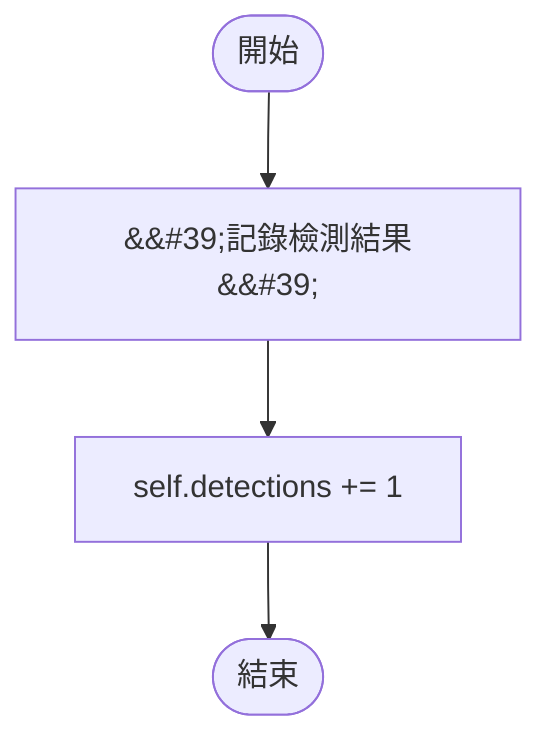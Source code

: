 flowchart TB
    n1([開始])
    n2([結束])
    n3[&amp;&#35;39;記錄檢測結果&amp;&#35;39;]
    n4[self.detections += 1]
    n1 --> n3
    n3 --> n4
    n4 --> n2